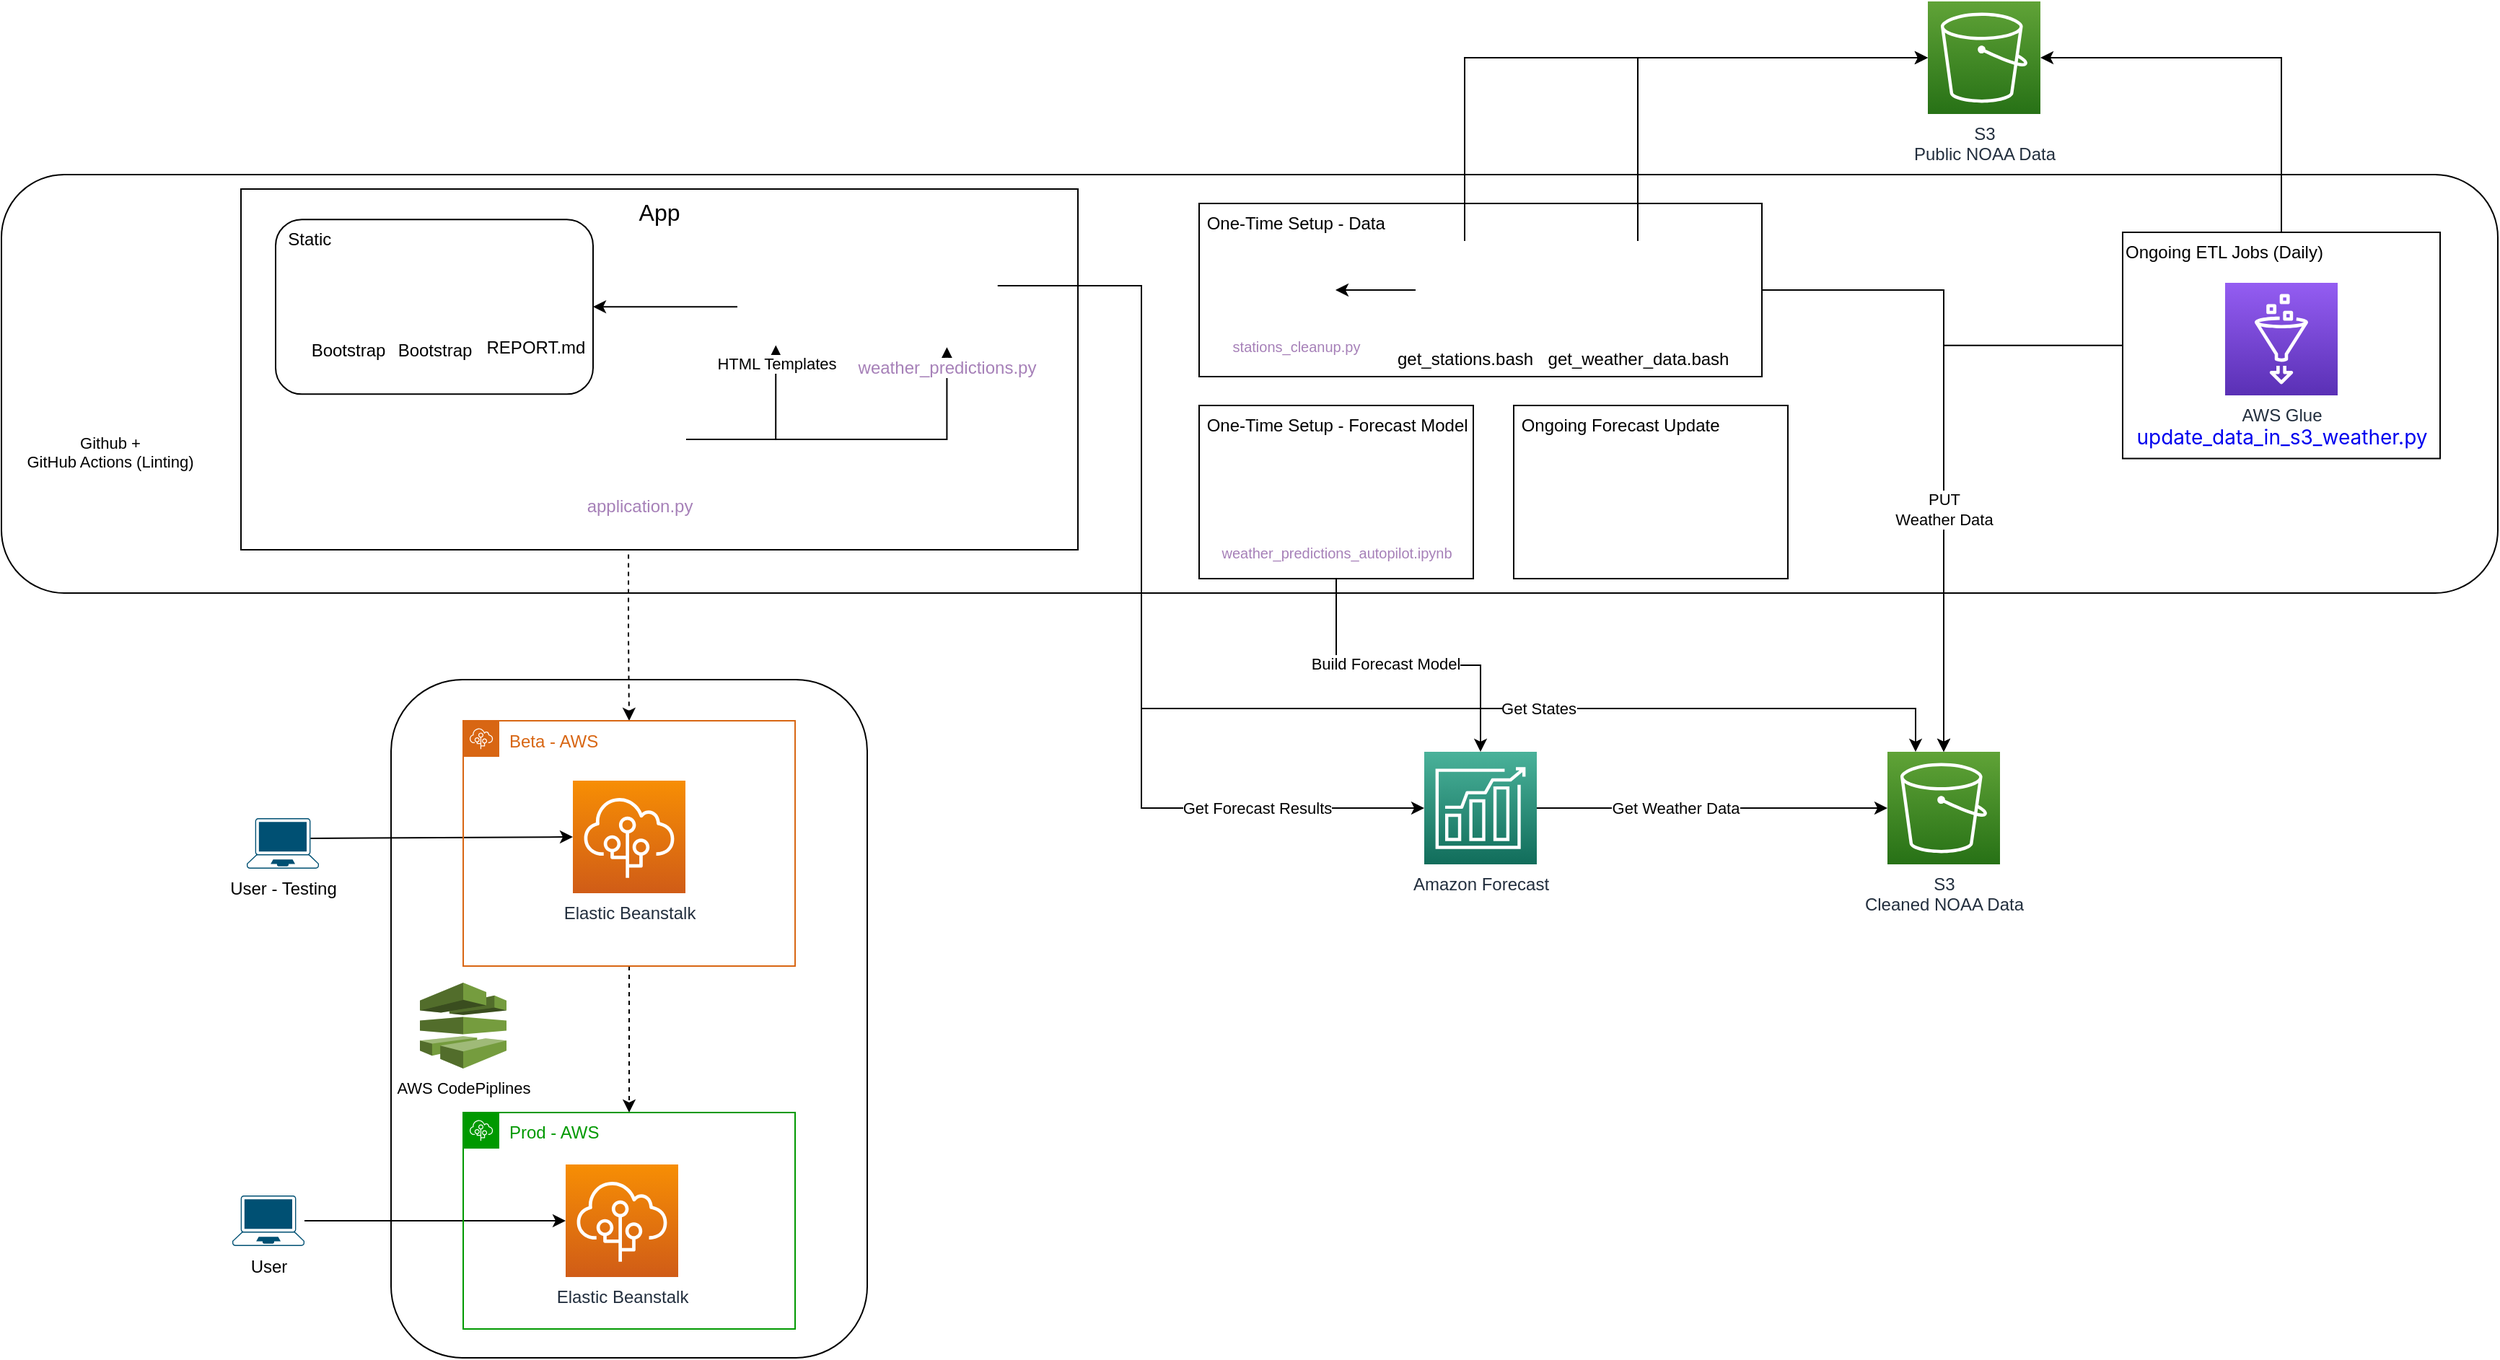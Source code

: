 <mxfile version="20.5.1" type="github">
  <diagram id="uCUmhPaclYyrkWVYoByS" name="Page-1">
    <mxGraphModel dx="2807" dy="969" grid="1" gridSize="10" guides="1" tooltips="1" connect="1" arrows="1" fold="1" page="1" pageScale="1" pageWidth="850" pageHeight="1100" math="0" shadow="0">
      <root>
        <mxCell id="0" />
        <mxCell id="1" parent="0" />
        <mxCell id="N-B8ZxFEc36IfZRzfziT-39" value="" style="rounded=1;whiteSpace=wrap;html=1;fontSize=11;fillColor=none;" vertex="1" parent="1">
          <mxGeometry x="-110" y="150" width="1730" height="290" as="geometry" />
        </mxCell>
        <mxCell id="N-B8ZxFEc36IfZRzfziT-44" style="edgeStyle=orthogonalEdgeStyle;rounded=0;orthogonalLoop=1;jettySize=auto;html=1;entryX=0.5;entryY=0;entryDx=0;entryDy=0;entryPerimeter=0;fontSize=11;" edge="1" parent="1" source="N-B8ZxFEc36IfZRzfziT-42" target="N-B8ZxFEc36IfZRzfziT-43">
          <mxGeometry relative="1" as="geometry" />
        </mxCell>
        <mxCell id="N-B8ZxFEc36IfZRzfziT-51" value="Build Forecast Model" style="edgeLabel;html=1;align=center;verticalAlign=middle;resizable=0;points=[];fontSize=11;" vertex="1" connectable="0" parent="N-B8ZxFEc36IfZRzfziT-44">
          <mxGeometry x="-0.144" y="1" relative="1" as="geometry">
            <mxPoint as="offset" />
          </mxGeometry>
        </mxCell>
        <mxCell id="N-B8ZxFEc36IfZRzfziT-42" value="&amp;nbsp;One-Time Setup - Forecast Model" style="rounded=0;whiteSpace=wrap;html=1;fillColor=none;align=left;verticalAlign=top;" vertex="1" parent="1">
          <mxGeometry x="720" y="310" width="190" height="120" as="geometry" />
        </mxCell>
        <mxCell id="N-B8ZxFEc36IfZRzfziT-41" value="" style="rounded=1;whiteSpace=wrap;html=1;fontSize=11;" vertex="1" parent="1">
          <mxGeometry x="160" y="500" width="330" height="470" as="geometry" />
        </mxCell>
        <mxCell id="N-B8ZxFEc36IfZRzfziT-37" style="edgeStyle=orthogonalEdgeStyle;rounded=0;orthogonalLoop=1;jettySize=auto;html=1;entryX=0.5;entryY=0;entryDx=0;entryDy=0;entryPerimeter=0;fontSize=11;" edge="1" parent="1" source="N-B8ZxFEc36IfZRzfziT-12" target="PGNGUmruBmEjUjXc-qWK-37">
          <mxGeometry relative="1" as="geometry" />
        </mxCell>
        <mxCell id="N-B8ZxFEc36IfZRzfziT-12" value="&amp;nbsp;One-Time Setup - Data" style="rounded=0;whiteSpace=wrap;html=1;fillColor=none;align=left;verticalAlign=top;" vertex="1" parent="1">
          <mxGeometry x="720" y="170" width="390" height="120" as="geometry" />
        </mxCell>
        <mxCell id="PGNGUmruBmEjUjXc-qWK-28" style="edgeStyle=orthogonalEdgeStyle;rounded=0;orthogonalLoop=1;jettySize=auto;html=1;dashed=1;exitX=0.463;exitY=1.013;exitDx=0;exitDy=0;exitPerimeter=0;" parent="1" source="PGNGUmruBmEjUjXc-qWK-51" target="PGNGUmruBmEjUjXc-qWK-30" edge="1">
          <mxGeometry relative="1" as="geometry">
            <mxPoint x="465" y="480" as="targetPoint" />
            <mxPoint x="482" y="231.519" as="sourcePoint" />
          </mxGeometry>
        </mxCell>
        <mxCell id="PGNGUmruBmEjUjXc-qWK-35" style="edgeStyle=orthogonalEdgeStyle;rounded=0;orthogonalLoop=1;jettySize=auto;html=1;" parent="1" source="PGNGUmruBmEjUjXc-qWK-2" target="PGNGUmruBmEjUjXc-qWK-32" edge="1">
          <mxGeometry relative="1" as="geometry" />
        </mxCell>
        <mxCell id="PGNGUmruBmEjUjXc-qWK-2" value="User" style="points=[[0.13,0.02,0],[0.5,0,0],[0.87,0.02,0],[0.885,0.4,0],[0.985,0.985,0],[0.5,1,0],[0.015,0.985,0],[0.115,0.4,0]];verticalLabelPosition=bottom;sketch=0;html=1;verticalAlign=top;aspect=fixed;align=center;pointerEvents=1;shape=mxgraph.cisco19.laptop;fillColor=#005073;strokeColor=none;" parent="1" vertex="1">
          <mxGeometry x="50" y="857.5" width="50" height="35" as="geometry" />
        </mxCell>
        <mxCell id="PGNGUmruBmEjUjXc-qWK-12" value="User - Testing" style="points=[[0.13,0.02,0],[0.5,0,0],[0.87,0.02,0],[0.885,0.4,0],[0.985,0.985,0],[0.5,1,0],[0.015,0.985,0],[0.115,0.4,0]];verticalLabelPosition=bottom;sketch=0;html=1;verticalAlign=top;aspect=fixed;align=center;pointerEvents=1;shape=mxgraph.cisco19.laptop;fillColor=#005073;strokeColor=none;" parent="1" vertex="1">
          <mxGeometry x="60" y="596" width="50" height="35" as="geometry" />
        </mxCell>
        <mxCell id="PGNGUmruBmEjUjXc-qWK-13" value="" style="endArrow=classic;html=1;rounded=0;exitX=0.885;exitY=0.4;exitDx=0;exitDy=0;exitPerimeter=0;entryX=0;entryY=0.5;entryDx=0;entryDy=0;entryPerimeter=0;" parent="1" source="PGNGUmruBmEjUjXc-qWK-12" target="PGNGUmruBmEjUjXc-qWK-11" edge="1">
          <mxGeometry width="50" height="50" relative="1" as="geometry">
            <mxPoint x="120" y="640" as="sourcePoint" />
            <mxPoint x="170" y="590" as="targetPoint" />
          </mxGeometry>
        </mxCell>
        <mxCell id="PGNGUmruBmEjUjXc-qWK-36" style="edgeStyle=orthogonalEdgeStyle;rounded=0;orthogonalLoop=1;jettySize=auto;html=1;entryX=0.5;entryY=0;entryDx=0;entryDy=0;dashed=1;fontColor=#009900;" parent="1" source="PGNGUmruBmEjUjXc-qWK-30" target="PGNGUmruBmEjUjXc-qWK-31" edge="1">
          <mxGeometry relative="1" as="geometry" />
        </mxCell>
        <mxCell id="PGNGUmruBmEjUjXc-qWK-30" value="Beta - AWS" style="points=[[0,0],[0.25,0],[0.5,0],[0.75,0],[1,0],[1,0.25],[1,0.5],[1,0.75],[1,1],[0.75,1],[0.5,1],[0.25,1],[0,1],[0,0.75],[0,0.5],[0,0.25]];outlineConnect=0;gradientColor=none;html=1;whiteSpace=wrap;fontSize=12;fontStyle=0;container=1;pointerEvents=0;collapsible=0;recursiveResize=0;shape=mxgraph.aws4.group;grIcon=mxgraph.aws4.group_elastic_beanstalk;strokeColor=#D86613;fillColor=none;verticalAlign=top;align=left;spacingLeft=30;fontColor=#D86613;dashed=0;" parent="1" vertex="1">
          <mxGeometry x="210" y="528.5" width="230" height="170" as="geometry" />
        </mxCell>
        <mxCell id="PGNGUmruBmEjUjXc-qWK-11" value="Elastic Beanstalk" style="sketch=0;points=[[0,0,0],[0.25,0,0],[0.5,0,0],[0.75,0,0],[1,0,0],[0,1,0],[0.25,1,0],[0.5,1,0],[0.75,1,0],[1,1,0],[0,0.25,0],[0,0.5,0],[0,0.75,0],[1,0.25,0],[1,0.5,0],[1,0.75,0]];outlineConnect=0;fontColor=#232F3E;gradientColor=#F78E04;gradientDirection=north;fillColor=#D05C17;strokeColor=#ffffff;dashed=0;verticalLabelPosition=bottom;verticalAlign=top;align=center;html=1;fontSize=12;fontStyle=0;aspect=fixed;shape=mxgraph.aws4.resourceIcon;resIcon=mxgraph.aws4.elastic_beanstalk;" parent="PGNGUmruBmEjUjXc-qWK-30" vertex="1">
          <mxGeometry x="76" y="41.5" width="78" height="78" as="geometry" />
        </mxCell>
        <mxCell id="PGNGUmruBmEjUjXc-qWK-31" value="&lt;font color=&quot;#009900&quot;&gt;Prod - AWS&lt;/font&gt;" style="points=[[0,0],[0.25,0],[0.5,0],[0.75,0],[1,0],[1,0.25],[1,0.5],[1,0.75],[1,1],[0.75,1],[0.5,1],[0.25,1],[0,1],[0,0.75],[0,0.5],[0,0.25]];outlineConnect=0;gradientColor=none;html=1;whiteSpace=wrap;fontSize=12;fontStyle=0;container=1;pointerEvents=0;collapsible=0;recursiveResize=0;shape=mxgraph.aws4.group;grIcon=mxgraph.aws4.group_elastic_beanstalk;strokeColor=#009900;fillColor=none;verticalAlign=top;align=left;spacingLeft=30;fontColor=#D86613;dashed=0;" parent="1" vertex="1">
          <mxGeometry x="210" y="800" width="230" height="150" as="geometry" />
        </mxCell>
        <mxCell id="PGNGUmruBmEjUjXc-qWK-32" value="Elastic Beanstalk" style="sketch=0;points=[[0,0,0],[0.25,0,0],[0.5,0,0],[0.75,0,0],[1,0,0],[0,1,0],[0.25,1,0],[0.5,1,0],[0.75,1,0],[1,1,0],[0,0.25,0],[0,0.5,0],[0,0.75,0],[1,0.25,0],[1,0.5,0],[1,0.75,0]];outlineConnect=0;fontColor=#232F3E;gradientColor=#F78E04;gradientDirection=north;fillColor=#D05C17;strokeColor=#ffffff;dashed=0;verticalLabelPosition=bottom;verticalAlign=top;align=center;html=1;fontSize=12;fontStyle=0;aspect=fixed;shape=mxgraph.aws4.resourceIcon;resIcon=mxgraph.aws4.elastic_beanstalk;" parent="PGNGUmruBmEjUjXc-qWK-31" vertex="1">
          <mxGeometry x="71" y="36" width="78" height="78" as="geometry" />
        </mxCell>
        <mxCell id="PGNGUmruBmEjUjXc-qWK-48" value="stations_cleanup.py" style="shape=image;html=1;verticalAlign=top;verticalLabelPosition=bottom;labelBackgroundColor=#ffffff;imageAspect=0;aspect=fixed;image=https://cdn1.iconfinder.com/data/icons/ionicons-fill-vol-2/512/logo-python-128.png;strokeColor=#A680B8;fontColor=#A680B8;fontSize=10;" parent="1" vertex="1">
          <mxGeometry x="759.997" y="202.756" width="54.49" height="54.49" as="geometry" />
        </mxCell>
        <mxCell id="PGNGUmruBmEjUjXc-qWK-49" value="weather_predictions_autopilot.ipynb" style="shape=image;html=1;verticalAlign=top;verticalLabelPosition=bottom;labelBackgroundColor=#ffffff;imageAspect=0;aspect=fixed;image=https://cdn1.iconfinder.com/data/icons/ionicons-fill-vol-2/512/logo-python-128.png;strokeColor=#A680B8;fontColor=#A680B8;fontSize=10;" parent="1" vertex="1">
          <mxGeometry x="784.844" y="339.848" width="60.31" height="60.31" as="geometry" />
        </mxCell>
        <mxCell id="N-B8ZxFEc36IfZRzfziT-4" value="" style="group" vertex="1" connectable="0" parent="1">
          <mxGeometry x="60" y="160" width="580" height="250" as="geometry" />
        </mxCell>
        <mxCell id="PGNGUmruBmEjUjXc-qWK-51" value="App" style="rounded=0;whiteSpace=wrap;html=1;fillColor=none;align=center;verticalAlign=top;fontSize=16;" parent="N-B8ZxFEc36IfZRzfziT-4" vertex="1">
          <mxGeometry x="-4" width="580" height="250" as="geometry" />
        </mxCell>
        <mxCell id="N-B8ZxFEc36IfZRzfziT-24" value="&amp;nbsp; Static" style="rounded=1;whiteSpace=wrap;html=1;align=left;labelPosition=center;verticalLabelPosition=middle;verticalAlign=top;" vertex="1" parent="N-B8ZxFEc36IfZRzfziT-4">
          <mxGeometry x="20" y="21.08" width="220" height="121.1" as="geometry" />
        </mxCell>
        <mxCell id="N-B8ZxFEc36IfZRzfziT-17" style="edgeStyle=orthogonalEdgeStyle;rounded=0;orthogonalLoop=1;jettySize=auto;html=1;" edge="1" parent="N-B8ZxFEc36IfZRzfziT-4" source="PGNGUmruBmEjUjXc-qWK-46" target="PGNGUmruBmEjUjXc-qWK-47">
          <mxGeometry relative="1" as="geometry" />
        </mxCell>
        <mxCell id="N-B8ZxFEc36IfZRzfziT-35" style="edgeStyle=orthogonalEdgeStyle;rounded=0;orthogonalLoop=1;jettySize=auto;html=1;entryX=0.5;entryY=1;entryDx=0;entryDy=0;fontSize=11;" edge="1" parent="N-B8ZxFEc36IfZRzfziT-4" source="PGNGUmruBmEjUjXc-qWK-46" target="N-B8ZxFEc36IfZRzfziT-32">
          <mxGeometry relative="1" as="geometry" />
        </mxCell>
        <mxCell id="PGNGUmruBmEjUjXc-qWK-46" value="application.py" style="shape=image;html=1;verticalAlign=top;verticalLabelPosition=bottom;labelBackgroundColor=#ffffff;imageAspect=0;aspect=fixed;image=https://cdn1.iconfinder.com/data/icons/ionicons-fill-vol-2/512/logo-python-128.png;strokeColor=#A680B8;fontColor=#A680B8;" parent="N-B8ZxFEc36IfZRzfziT-4" vertex="1">
          <mxGeometry x="240.0" y="141.253" width="64.488" height="64.488" as="geometry" />
        </mxCell>
        <mxCell id="PGNGUmruBmEjUjXc-qWK-47" value="weather_predictions.py" style="shape=image;html=1;verticalAlign=top;verticalLabelPosition=bottom;labelBackgroundColor=#ffffff;imageAspect=0;aspect=fixed;image=https://cdn1.iconfinder.com/data/icons/ionicons-fill-vol-2/512/logo-python-128.png;strokeColor=#A680B8;fontColor=#A680B8;" parent="N-B8ZxFEc36IfZRzfziT-4" vertex="1">
          <mxGeometry x="450.0" y="39.176" width="70.44" height="70.44" as="geometry" />
        </mxCell>
        <mxCell id="N-B8ZxFEc36IfZRzfziT-23" value="Bootstrap" style="shape=image;html=1;verticalAlign=top;verticalLabelPosition=bottom;labelBackgroundColor=#ffffff;imageAspect=0;aspect=fixed;image=https://cdn1.iconfinder.com/data/icons/bootstrap-vol-3/16/filetype-css-128.png;align=center;" vertex="1" parent="N-B8ZxFEc36IfZRzfziT-4">
          <mxGeometry x="50" y="57.793" width="40" height="40" as="geometry" />
        </mxCell>
        <mxCell id="N-B8ZxFEc36IfZRzfziT-25" value="Bootstrap" style="shape=image;html=1;verticalAlign=top;verticalLabelPosition=bottom;labelBackgroundColor=#ffffff;imageAspect=0;aspect=fixed;image=https://cdn1.iconfinder.com/data/icons/bootstrap-vol-3/16/filetype-js-128.png" vertex="1" parent="N-B8ZxFEc36IfZRzfziT-4">
          <mxGeometry x="110" y="57.793" width="40" height="40" as="geometry" />
        </mxCell>
        <mxCell id="N-B8ZxFEc36IfZRzfziT-26" value="REPORT.md" style="shape=image;html=1;verticalAlign=top;verticalLabelPosition=bottom;labelBackgroundColor=#ffffff;imageAspect=0;aspect=fixed;image=https://cdn1.iconfinder.com/data/icons/bootstrap-vol-3/16/filetype-md-128.png" vertex="1" parent="N-B8ZxFEc36IfZRzfziT-4">
          <mxGeometry x="179" y="54.904" width="41.5" height="41.5" as="geometry" />
        </mxCell>
        <mxCell id="N-B8ZxFEc36IfZRzfziT-30" value="" style="shape=image;html=1;verticalAlign=top;verticalLabelPosition=bottom;labelBackgroundColor=#ffffff;imageAspect=0;aspect=fixed;image=https://cdn1.iconfinder.com/data/icons/unicons-line-vol-3/24/flask-128.png" vertex="1" parent="N-B8ZxFEc36IfZRzfziT-4">
          <mxGeometry x="244" y="2.4" width="26.08" height="26.08" as="geometry" />
        </mxCell>
        <mxCell id="N-B8ZxFEc36IfZRzfziT-34" style="edgeStyle=orthogonalEdgeStyle;rounded=0;orthogonalLoop=1;jettySize=auto;html=1;entryX=1;entryY=0.5;entryDx=0;entryDy=0;fontSize=16;" edge="1" parent="N-B8ZxFEc36IfZRzfziT-4" source="N-B8ZxFEc36IfZRzfziT-32" target="N-B8ZxFEc36IfZRzfziT-24">
          <mxGeometry relative="1" as="geometry" />
        </mxCell>
        <mxCell id="N-B8ZxFEc36IfZRzfziT-32" value="HTML Templates" style="shape=image;html=1;verticalAlign=top;verticalLabelPosition=bottom;labelBackgroundColor=#ffffff;imageAspect=0;aspect=fixed;image=https://cdn2.iconfinder.com/data/icons/simple-files/128/HTML.png;fontSize=11;" vertex="1" parent="N-B8ZxFEc36IfZRzfziT-4">
          <mxGeometry x="340" y="55" width="53.26" height="53.26" as="geometry" />
        </mxCell>
        <mxCell id="PGNGUmruBmEjUjXc-qWK-37" value="S3&lt;br&gt;Cleaned NOAA Data" style="sketch=0;points=[[0,0,0],[0.25,0,0],[0.5,0,0],[0.75,0,0],[1,0,0],[0,1,0],[0.25,1,0],[0.5,1,0],[0.75,1,0],[1,1,0],[0,0.25,0],[0,0.5,0],[0,0.75,0],[1,0.25,0],[1,0.5,0],[1,0.75,0]];outlineConnect=0;fontColor=#232F3E;gradientColor=#60A337;gradientDirection=north;fillColor=#277116;strokeColor=#ffffff;dashed=0;verticalLabelPosition=bottom;verticalAlign=top;align=center;html=1;fontSize=12;fontStyle=0;aspect=fixed;shape=mxgraph.aws4.resourceIcon;resIcon=mxgraph.aws4.s3;" parent="1" vertex="1">
          <mxGeometry x="1197" y="550" width="78" height="78" as="geometry" />
        </mxCell>
        <mxCell id="PGNGUmruBmEjUjXc-qWK-41" style="edgeStyle=orthogonalEdgeStyle;rounded=0;orthogonalLoop=1;jettySize=auto;html=1;exitX=0.5;exitY=1;exitDx=0;exitDy=0;exitPerimeter=0;fontColor=#009900;" parent="1" source="PGNGUmruBmEjUjXc-qWK-37" target="PGNGUmruBmEjUjXc-qWK-37" edge="1">
          <mxGeometry relative="1" as="geometry" />
        </mxCell>
        <mxCell id="N-B8ZxFEc36IfZRzfziT-6" style="edgeStyle=orthogonalEdgeStyle;rounded=0;orthogonalLoop=1;jettySize=auto;html=1;entryX=1;entryY=0.5;entryDx=0;entryDy=0;" edge="1" parent="1" source="N-B8ZxFEc36IfZRzfziT-5" target="PGNGUmruBmEjUjXc-qWK-48">
          <mxGeometry relative="1" as="geometry" />
        </mxCell>
        <mxCell id="N-B8ZxFEc36IfZRzfziT-8" style="edgeStyle=orthogonalEdgeStyle;rounded=0;orthogonalLoop=1;jettySize=auto;html=1;exitX=0.5;exitY=0;exitDx=0;exitDy=0;entryX=0;entryY=0.5;entryDx=0;entryDy=0;entryPerimeter=0;" edge="1" parent="1" source="N-B8ZxFEc36IfZRzfziT-5" target="N-B8ZxFEc36IfZRzfziT-7">
          <mxGeometry relative="1" as="geometry">
            <Array as="points">
              <mxPoint x="904" y="69" />
            </Array>
          </mxGeometry>
        </mxCell>
        <mxCell id="N-B8ZxFEc36IfZRzfziT-5" value="get_stations.bash" style="shape=image;html=1;verticalAlign=top;verticalLabelPosition=bottom;labelBackgroundColor=#ffffff;imageAspect=0;aspect=fixed;image=https://cdn1.iconfinder.com/data/icons/bootstrap-vol-3/16/filetype-sh-128.png" vertex="1" parent="1">
          <mxGeometry x="870" y="196" width="68" height="68" as="geometry" />
        </mxCell>
        <mxCell id="N-B8ZxFEc36IfZRzfziT-7" value="S3&lt;br&gt;Public NOAA Data" style="sketch=0;points=[[0,0,0],[0.25,0,0],[0.5,0,0],[0.75,0,0],[1,0,0],[0,1,0],[0.25,1,0],[0.5,1,0],[0.75,1,0],[1,1,0],[0,0.25,0],[0,0.5,0],[0,0.75,0],[1,0.25,0],[1,0.5,0],[1,0.75,0]];outlineConnect=0;fontColor=#232F3E;gradientColor=#60A337;gradientDirection=north;fillColor=#277116;strokeColor=#ffffff;dashed=0;verticalLabelPosition=bottom;verticalAlign=top;align=center;html=1;fontSize=12;fontStyle=0;aspect=fixed;shape=mxgraph.aws4.resourceIcon;resIcon=mxgraph.aws4.s3;" vertex="1" parent="1">
          <mxGeometry x="1225" y="30" width="78" height="78" as="geometry" />
        </mxCell>
        <mxCell id="N-B8ZxFEc36IfZRzfziT-14" style="edgeStyle=orthogonalEdgeStyle;rounded=0;orthogonalLoop=1;jettySize=auto;html=1;entryX=0;entryY=0.5;entryDx=0;entryDy=0;entryPerimeter=0;" edge="1" parent="1" source="N-B8ZxFEc36IfZRzfziT-10" target="N-B8ZxFEc36IfZRzfziT-7">
          <mxGeometry relative="1" as="geometry">
            <Array as="points">
              <mxPoint x="1024" y="69" />
            </Array>
          </mxGeometry>
        </mxCell>
        <mxCell id="N-B8ZxFEc36IfZRzfziT-10" value="get_weather_data.bash" style="shape=image;html=1;verticalAlign=top;verticalLabelPosition=bottom;labelBackgroundColor=#ffffff;imageAspect=0;aspect=fixed;image=https://cdn1.iconfinder.com/data/icons/bootstrap-vol-3/16/filetype-sh-128.png" vertex="1" parent="1">
          <mxGeometry x="990" y="196" width="68" height="68" as="geometry" />
        </mxCell>
        <mxCell id="N-B8ZxFEc36IfZRzfziT-21" style="edgeStyle=orthogonalEdgeStyle;rounded=0;orthogonalLoop=1;jettySize=auto;html=1;entryX=1;entryY=0.5;entryDx=0;entryDy=0;entryPerimeter=0;" edge="1" parent="1" source="N-B8ZxFEc36IfZRzfziT-18" target="N-B8ZxFEc36IfZRzfziT-7">
          <mxGeometry relative="1" as="geometry">
            <Array as="points">
              <mxPoint x="1470" y="69" />
            </Array>
          </mxGeometry>
        </mxCell>
        <mxCell id="N-B8ZxFEc36IfZRzfziT-38" style="edgeStyle=orthogonalEdgeStyle;rounded=0;orthogonalLoop=1;jettySize=auto;html=1;entryX=0.5;entryY=0;entryDx=0;entryDy=0;entryPerimeter=0;fontSize=11;" edge="1" parent="1" source="N-B8ZxFEc36IfZRzfziT-18" target="PGNGUmruBmEjUjXc-qWK-37">
          <mxGeometry relative="1" as="geometry">
            <Array as="points">
              <mxPoint x="1236" y="268" />
            </Array>
          </mxGeometry>
        </mxCell>
        <mxCell id="N-B8ZxFEc36IfZRzfziT-48" value="PUT&lt;br&gt;Weather Data" style="edgeLabel;html=1;align=center;verticalAlign=middle;resizable=0;points=[];fontSize=11;" vertex="1" connectable="0" parent="N-B8ZxFEc36IfZRzfziT-38">
          <mxGeometry x="0.17" relative="1" as="geometry">
            <mxPoint as="offset" />
          </mxGeometry>
        </mxCell>
        <mxCell id="N-B8ZxFEc36IfZRzfziT-18" value="Ongoing ETL Jobs (Daily)" style="rounded=0;whiteSpace=wrap;html=1;fillColor=none;align=left;verticalAlign=top;" vertex="1" parent="1">
          <mxGeometry x="1360" y="190" width="220" height="156.76" as="geometry" />
        </mxCell>
        <mxCell id="N-B8ZxFEc36IfZRzfziT-20" value="AWS Glue&lt;br&gt;&lt;a class=&quot;js-navigation-open Link--primary&quot; title=&quot;update_data_in_s3_weather.py&quot; data-turbo-frame=&quot;repo-content-turbo-frame&quot; href=&quot;https://github.com/robords/weather_predictions_with_aws/blob/main/glue_update_s3_data/update_data_in_s3_weather.py&quot; style=&quot;box-sizing: border-box; background-color: rgb(255, 255, 255); text-decoration-line: none; font-family: -apple-system, &amp;quot;system-ui&amp;quot;, &amp;quot;Segoe UI&amp;quot;, &amp;quot;Noto Sans&amp;quot;, Helvetica, Arial, sans-serif, &amp;quot;Apple Color Emoji&amp;quot;, &amp;quot;Segoe UI Emoji&amp;quot;; font-size: 14px; text-align: start;&quot;&gt;update_data_in_s3_weather.py&lt;/a&gt;" style="sketch=0;points=[[0,0,0],[0.25,0,0],[0.5,0,0],[0.75,0,0],[1,0,0],[0,1,0],[0.25,1,0],[0.5,1,0],[0.75,1,0],[1,1,0],[0,0.25,0],[0,0.5,0],[0,0.75,0],[1,0.25,0],[1,0.5,0],[1,0.75,0]];outlineConnect=0;fontColor=#232F3E;gradientColor=#945DF2;gradientDirection=north;fillColor=#5A30B5;strokeColor=#ffffff;dashed=0;verticalLabelPosition=bottom;verticalAlign=top;align=center;html=1;fontSize=12;fontStyle=0;aspect=fixed;shape=mxgraph.aws4.resourceIcon;resIcon=mxgraph.aws4.glue;" vertex="1" parent="1">
          <mxGeometry x="1431" y="225.01" width="78" height="78" as="geometry" />
        </mxCell>
        <mxCell id="N-B8ZxFEc36IfZRzfziT-36" value="Github + &lt;br&gt;GitHub Actions (Linting)" style="shape=image;html=1;verticalAlign=top;verticalLabelPosition=bottom;labelBackgroundColor=#ffffff;imageAspect=0;aspect=fixed;image=https://cdn4.iconfinder.com/data/icons/social-media-and-logos-11/32/Logo_Github-128.png;fontSize=11;" vertex="1" parent="1">
          <mxGeometry x="-90" y="213.38" width="110" height="110" as="geometry" />
        </mxCell>
        <mxCell id="N-B8ZxFEc36IfZRzfziT-40" value="AWS CodePiplines" style="outlineConnect=0;dashed=0;verticalLabelPosition=bottom;verticalAlign=top;align=center;html=1;shape=mxgraph.aws3.codepipeline;fillColor=#759C3E;gradientColor=none;fontSize=11;" vertex="1" parent="1">
          <mxGeometry x="180" y="710" width="60" height="59.5" as="geometry" />
        </mxCell>
        <mxCell id="N-B8ZxFEc36IfZRzfziT-46" style="edgeStyle=orthogonalEdgeStyle;rounded=0;orthogonalLoop=1;jettySize=auto;html=1;entryX=0;entryY=0.5;entryDx=0;entryDy=0;entryPerimeter=0;fontSize=11;" edge="1" parent="1" source="N-B8ZxFEc36IfZRzfziT-43" target="PGNGUmruBmEjUjXc-qWK-37">
          <mxGeometry relative="1" as="geometry" />
        </mxCell>
        <mxCell id="N-B8ZxFEc36IfZRzfziT-49" value="Get Weather Data" style="edgeLabel;html=1;align=center;verticalAlign=middle;resizable=0;points=[];fontSize=11;" vertex="1" connectable="0" parent="N-B8ZxFEc36IfZRzfziT-46">
          <mxGeometry x="-0.223" relative="1" as="geometry">
            <mxPoint x="1" as="offset" />
          </mxGeometry>
        </mxCell>
        <mxCell id="N-B8ZxFEc36IfZRzfziT-43" value="Amazon Forecast" style="sketch=0;points=[[0,0,0],[0.25,0,0],[0.5,0,0],[0.75,0,0],[1,0,0],[0,1,0],[0.25,1,0],[0.5,1,0],[0.75,1,0],[1,1,0],[0,0.25,0],[0,0.5,0],[0,0.75,0],[1,0.25,0],[1,0.5,0],[1,0.75,0]];outlineConnect=0;fontColor=#232F3E;gradientColor=#4AB29A;gradientDirection=north;fillColor=#116D5B;strokeColor=#ffffff;dashed=0;verticalLabelPosition=bottom;verticalAlign=top;align=center;html=1;fontSize=12;fontStyle=0;aspect=fixed;shape=mxgraph.aws4.resourceIcon;resIcon=mxgraph.aws4.forecast;" vertex="1" parent="1">
          <mxGeometry x="876" y="550" width="78" height="78" as="geometry" />
        </mxCell>
        <mxCell id="N-B8ZxFEc36IfZRzfziT-45" style="edgeStyle=orthogonalEdgeStyle;rounded=0;orthogonalLoop=1;jettySize=auto;html=1;entryX=0;entryY=0.5;entryDx=0;entryDy=0;entryPerimeter=0;fontSize=11;" edge="1" parent="1" source="PGNGUmruBmEjUjXc-qWK-47" target="N-B8ZxFEc36IfZRzfziT-43">
          <mxGeometry relative="1" as="geometry">
            <Array as="points">
              <mxPoint x="680" y="227" />
              <mxPoint x="680" y="589" />
            </Array>
          </mxGeometry>
        </mxCell>
        <mxCell id="N-B8ZxFEc36IfZRzfziT-50" value="Get Forecast Results" style="edgeLabel;html=1;align=center;verticalAlign=middle;resizable=0;points=[];fontSize=11;" vertex="1" connectable="0" parent="N-B8ZxFEc36IfZRzfziT-45">
          <mxGeometry x="0.598" relative="1" as="geometry">
            <mxPoint x="16" as="offset" />
          </mxGeometry>
        </mxCell>
        <mxCell id="N-B8ZxFEc36IfZRzfziT-47" style="edgeStyle=orthogonalEdgeStyle;rounded=0;orthogonalLoop=1;jettySize=auto;html=1;entryX=0.25;entryY=0;entryDx=0;entryDy=0;entryPerimeter=0;fontSize=11;" edge="1" parent="1" source="PGNGUmruBmEjUjXc-qWK-47" target="PGNGUmruBmEjUjXc-qWK-37">
          <mxGeometry relative="1" as="geometry">
            <Array as="points">
              <mxPoint x="680" y="227" />
              <mxPoint x="680" y="520" />
              <mxPoint x="1217" y="520" />
            </Array>
          </mxGeometry>
        </mxCell>
        <mxCell id="N-B8ZxFEc36IfZRzfziT-52" value="Get States" style="edgeLabel;html=1;align=center;verticalAlign=middle;resizable=0;points=[];fontSize=11;" vertex="1" connectable="0" parent="N-B8ZxFEc36IfZRzfziT-47">
          <mxGeometry x="0.081" y="3" relative="1" as="geometry">
            <mxPoint x="149" y="3" as="offset" />
          </mxGeometry>
        </mxCell>
        <mxCell id="N-B8ZxFEc36IfZRzfziT-53" value="&amp;nbsp;Ongoing Forecast Update" style="rounded=0;whiteSpace=wrap;html=1;fillColor=none;align=left;verticalAlign=top;" vertex="1" parent="1">
          <mxGeometry x="938" y="310" width="190" height="120" as="geometry" />
        </mxCell>
      </root>
    </mxGraphModel>
  </diagram>
</mxfile>
